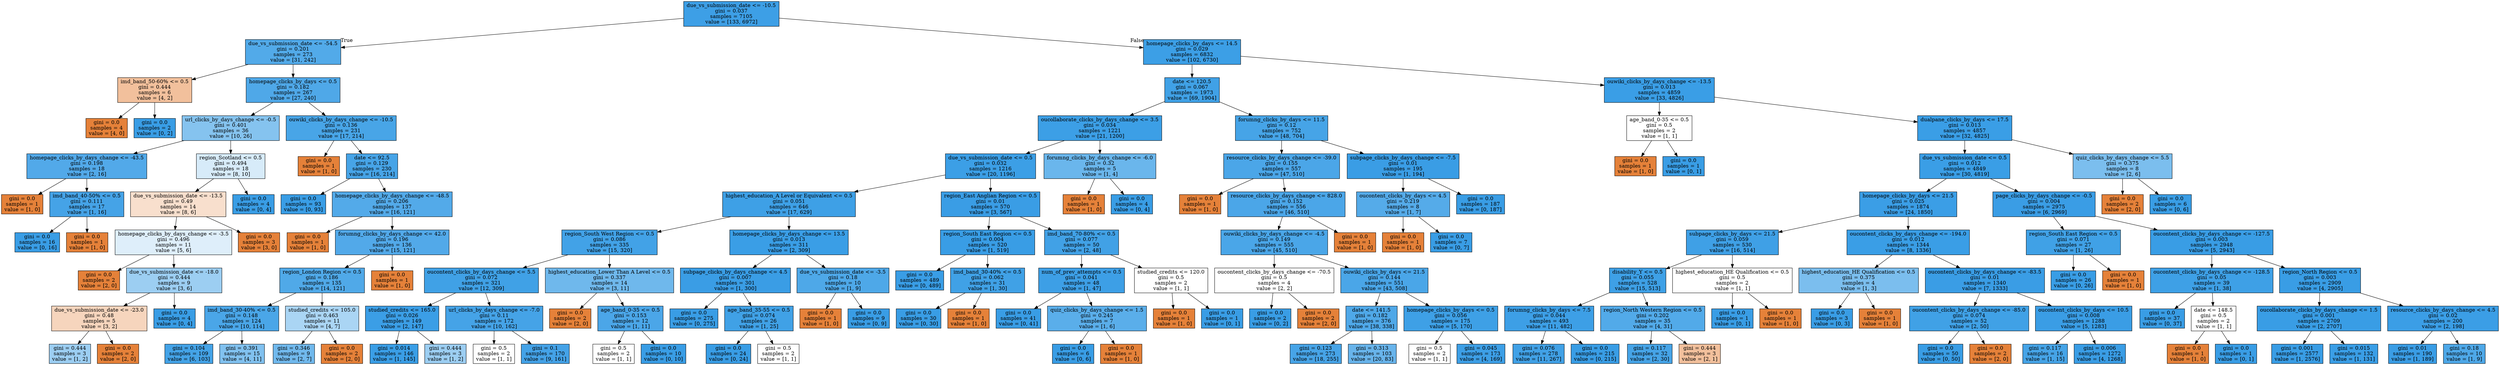 digraph Tree {
node [shape=box, style="filled", color="black"] ;
0 [label="due_vs_submission_date <= -10.5\ngini = 0.037\nsamples = 7105\nvalue = [133, 6972]", fillcolor="#399de5fa"] ;
1 [label="due_vs_submission_date <= -54.5\ngini = 0.201\nsamples = 273\nvalue = [31, 242]", fillcolor="#399de5de"] ;
0 -> 1 [labeldistance=2.5, labelangle=45, headlabel="True"] ;
2 [label="imd_band_50-60% <= 0.5\ngini = 0.444\nsamples = 6\nvalue = [4, 2]", fillcolor="#e581397f"] ;
1 -> 2 ;
3 [label="gini = 0.0\nsamples = 4\nvalue = [4, 0]", fillcolor="#e58139ff"] ;
2 -> 3 ;
4 [label="gini = 0.0\nsamples = 2\nvalue = [0, 2]", fillcolor="#399de5ff"] ;
2 -> 4 ;
5 [label="homepage_clicks_by_days <= 0.5\ngini = 0.182\nsamples = 267\nvalue = [27, 240]", fillcolor="#399de5e2"] ;
1 -> 5 ;
6 [label="url_clicks_by_days_change <= -0.5\ngini = 0.401\nsamples = 36\nvalue = [10, 26]", fillcolor="#399de59d"] ;
5 -> 6 ;
7 [label="homepage_clicks_by_days_change <= -43.5\ngini = 0.198\nsamples = 18\nvalue = [2, 16]", fillcolor="#399de5df"] ;
6 -> 7 ;
8 [label="gini = 0.0\nsamples = 1\nvalue = [1, 0]", fillcolor="#e58139ff"] ;
7 -> 8 ;
9 [label="imd_band_40-50% <= 0.5\ngini = 0.111\nsamples = 17\nvalue = [1, 16]", fillcolor="#399de5ef"] ;
7 -> 9 ;
10 [label="gini = 0.0\nsamples = 16\nvalue = [0, 16]", fillcolor="#399de5ff"] ;
9 -> 10 ;
11 [label="gini = 0.0\nsamples = 1\nvalue = [1, 0]", fillcolor="#e58139ff"] ;
9 -> 11 ;
12 [label="region_Scotland <= 0.5\ngini = 0.494\nsamples = 18\nvalue = [8, 10]", fillcolor="#399de533"] ;
6 -> 12 ;
13 [label="due_vs_submission_date <= -13.5\ngini = 0.49\nsamples = 14\nvalue = [8, 6]", fillcolor="#e5813940"] ;
12 -> 13 ;
14 [label="homepage_clicks_by_days_change <= -3.5\ngini = 0.496\nsamples = 11\nvalue = [5, 6]", fillcolor="#399de52a"] ;
13 -> 14 ;
15 [label="gini = 0.0\nsamples = 2\nvalue = [2, 0]", fillcolor="#e58139ff"] ;
14 -> 15 ;
16 [label="due_vs_submission_date <= -18.0\ngini = 0.444\nsamples = 9\nvalue = [3, 6]", fillcolor="#399de57f"] ;
14 -> 16 ;
17 [label="due_vs_submission_date <= -23.0\ngini = 0.48\nsamples = 5\nvalue = [3, 2]", fillcolor="#e5813955"] ;
16 -> 17 ;
18 [label="gini = 0.444\nsamples = 3\nvalue = [1, 2]", fillcolor="#399de57f"] ;
17 -> 18 ;
19 [label="gini = 0.0\nsamples = 2\nvalue = [2, 0]", fillcolor="#e58139ff"] ;
17 -> 19 ;
20 [label="gini = 0.0\nsamples = 4\nvalue = [0, 4]", fillcolor="#399de5ff"] ;
16 -> 20 ;
21 [label="gini = 0.0\nsamples = 3\nvalue = [3, 0]", fillcolor="#e58139ff"] ;
13 -> 21 ;
22 [label="gini = 0.0\nsamples = 4\nvalue = [0, 4]", fillcolor="#399de5ff"] ;
12 -> 22 ;
23 [label="ouwiki_clicks_by_days_change <= -10.5\ngini = 0.136\nsamples = 231\nvalue = [17, 214]", fillcolor="#399de5eb"] ;
5 -> 23 ;
24 [label="gini = 0.0\nsamples = 1\nvalue = [1, 0]", fillcolor="#e58139ff"] ;
23 -> 24 ;
25 [label="date <= 92.5\ngini = 0.129\nsamples = 230\nvalue = [16, 214]", fillcolor="#399de5ec"] ;
23 -> 25 ;
26 [label="gini = 0.0\nsamples = 93\nvalue = [0, 93]", fillcolor="#399de5ff"] ;
25 -> 26 ;
27 [label="homepage_clicks_by_days_change <= -48.5\ngini = 0.206\nsamples = 137\nvalue = [16, 121]", fillcolor="#399de5dd"] ;
25 -> 27 ;
28 [label="gini = 0.0\nsamples = 1\nvalue = [1, 0]", fillcolor="#e58139ff"] ;
27 -> 28 ;
29 [label="forumng_clicks_by_days_change <= 42.0\ngini = 0.196\nsamples = 136\nvalue = [15, 121]", fillcolor="#399de5df"] ;
27 -> 29 ;
30 [label="region_London Region <= 0.5\ngini = 0.186\nsamples = 135\nvalue = [14, 121]", fillcolor="#399de5e1"] ;
29 -> 30 ;
31 [label="imd_band_30-40% <= 0.5\ngini = 0.148\nsamples = 124\nvalue = [10, 114]", fillcolor="#399de5e9"] ;
30 -> 31 ;
32 [label="gini = 0.104\nsamples = 109\nvalue = [6, 103]", fillcolor="#399de5f0"] ;
31 -> 32 ;
33 [label="gini = 0.391\nsamples = 15\nvalue = [4, 11]", fillcolor="#399de5a2"] ;
31 -> 33 ;
34 [label="studied_credits <= 105.0\ngini = 0.463\nsamples = 11\nvalue = [4, 7]", fillcolor="#399de56d"] ;
30 -> 34 ;
35 [label="gini = 0.346\nsamples = 9\nvalue = [2, 7]", fillcolor="#399de5b6"] ;
34 -> 35 ;
36 [label="gini = 0.0\nsamples = 2\nvalue = [2, 0]", fillcolor="#e58139ff"] ;
34 -> 36 ;
37 [label="gini = 0.0\nsamples = 1\nvalue = [1, 0]", fillcolor="#e58139ff"] ;
29 -> 37 ;
38 [label="homepage_clicks_by_days <= 14.5\ngini = 0.029\nsamples = 6832\nvalue = [102, 6730]", fillcolor="#399de5fb"] ;
0 -> 38 [labeldistance=2.5, labelangle=-45, headlabel="False"] ;
39 [label="date <= 120.5\ngini = 0.067\nsamples = 1973\nvalue = [69, 1904]", fillcolor="#399de5f6"] ;
38 -> 39 ;
40 [label="oucollaborate_clicks_by_days_change <= 3.5\ngini = 0.034\nsamples = 1221\nvalue = [21, 1200]", fillcolor="#399de5fb"] ;
39 -> 40 ;
41 [label="due_vs_submission_date <= 0.5\ngini = 0.032\nsamples = 1216\nvalue = [20, 1196]", fillcolor="#399de5fb"] ;
40 -> 41 ;
42 [label="highest_education_A Level or Equivalent <= 0.5\ngini = 0.051\nsamples = 646\nvalue = [17, 629]", fillcolor="#399de5f8"] ;
41 -> 42 ;
43 [label="region_South West Region <= 0.5\ngini = 0.086\nsamples = 335\nvalue = [15, 320]", fillcolor="#399de5f3"] ;
42 -> 43 ;
44 [label="oucontent_clicks_by_days_change <= 5.5\ngini = 0.072\nsamples = 321\nvalue = [12, 309]", fillcolor="#399de5f5"] ;
43 -> 44 ;
45 [label="studied_credits <= 165.0\ngini = 0.026\nsamples = 149\nvalue = [2, 147]", fillcolor="#399de5fc"] ;
44 -> 45 ;
46 [label="gini = 0.014\nsamples = 146\nvalue = [1, 145]", fillcolor="#399de5fd"] ;
45 -> 46 ;
47 [label="gini = 0.444\nsamples = 3\nvalue = [1, 2]", fillcolor="#399de57f"] ;
45 -> 47 ;
48 [label="url_clicks_by_days_change <= -7.0\ngini = 0.11\nsamples = 172\nvalue = [10, 162]", fillcolor="#399de5ef"] ;
44 -> 48 ;
49 [label="gini = 0.5\nsamples = 2\nvalue = [1, 1]", fillcolor="#e5813900"] ;
48 -> 49 ;
50 [label="gini = 0.1\nsamples = 170\nvalue = [9, 161]", fillcolor="#399de5f1"] ;
48 -> 50 ;
51 [label="highest_education_Lower Than A Level <= 0.5\ngini = 0.337\nsamples = 14\nvalue = [3, 11]", fillcolor="#399de5b9"] ;
43 -> 51 ;
52 [label="gini = 0.0\nsamples = 2\nvalue = [2, 0]", fillcolor="#e58139ff"] ;
51 -> 52 ;
53 [label="age_band_0-35 <= 0.5\ngini = 0.153\nsamples = 12\nvalue = [1, 11]", fillcolor="#399de5e8"] ;
51 -> 53 ;
54 [label="gini = 0.5\nsamples = 2\nvalue = [1, 1]", fillcolor="#e5813900"] ;
53 -> 54 ;
55 [label="gini = 0.0\nsamples = 10\nvalue = [0, 10]", fillcolor="#399de5ff"] ;
53 -> 55 ;
56 [label="homepage_clicks_by_days_change <= 13.5\ngini = 0.013\nsamples = 311\nvalue = [2, 309]", fillcolor="#399de5fd"] ;
42 -> 56 ;
57 [label="subpage_clicks_by_days_change <= 4.5\ngini = 0.007\nsamples = 301\nvalue = [1, 300]", fillcolor="#399de5fe"] ;
56 -> 57 ;
58 [label="gini = 0.0\nsamples = 275\nvalue = [0, 275]", fillcolor="#399de5ff"] ;
57 -> 58 ;
59 [label="age_band_35-55 <= 0.5\ngini = 0.074\nsamples = 26\nvalue = [1, 25]", fillcolor="#399de5f5"] ;
57 -> 59 ;
60 [label="gini = 0.0\nsamples = 24\nvalue = [0, 24]", fillcolor="#399de5ff"] ;
59 -> 60 ;
61 [label="gini = 0.5\nsamples = 2\nvalue = [1, 1]", fillcolor="#e5813900"] ;
59 -> 61 ;
62 [label="due_vs_submission_date <= -3.5\ngini = 0.18\nsamples = 10\nvalue = [1, 9]", fillcolor="#399de5e3"] ;
56 -> 62 ;
63 [label="gini = 0.0\nsamples = 1\nvalue = [1, 0]", fillcolor="#e58139ff"] ;
62 -> 63 ;
64 [label="gini = 0.0\nsamples = 9\nvalue = [0, 9]", fillcolor="#399de5ff"] ;
62 -> 64 ;
65 [label="region_East Anglian Region <= 0.5\ngini = 0.01\nsamples = 570\nvalue = [3, 567]", fillcolor="#399de5fe"] ;
41 -> 65 ;
66 [label="region_South East Region <= 0.5\ngini = 0.004\nsamples = 520\nvalue = [1, 519]", fillcolor="#399de5ff"] ;
65 -> 66 ;
67 [label="gini = 0.0\nsamples = 489\nvalue = [0, 489]", fillcolor="#399de5ff"] ;
66 -> 67 ;
68 [label="imd_band_30-40% <= 0.5\ngini = 0.062\nsamples = 31\nvalue = [1, 30]", fillcolor="#399de5f6"] ;
66 -> 68 ;
69 [label="gini = 0.0\nsamples = 30\nvalue = [0, 30]", fillcolor="#399de5ff"] ;
68 -> 69 ;
70 [label="gini = 0.0\nsamples = 1\nvalue = [1, 0]", fillcolor="#e58139ff"] ;
68 -> 70 ;
71 [label="imd_band_70-80% <= 0.5\ngini = 0.077\nsamples = 50\nvalue = [2, 48]", fillcolor="#399de5f4"] ;
65 -> 71 ;
72 [label="num_of_prev_attempts <= 0.5\ngini = 0.041\nsamples = 48\nvalue = [1, 47]", fillcolor="#399de5fa"] ;
71 -> 72 ;
73 [label="gini = 0.0\nsamples = 41\nvalue = [0, 41]", fillcolor="#399de5ff"] ;
72 -> 73 ;
74 [label="quiz_clicks_by_days_change <= 1.5\ngini = 0.245\nsamples = 7\nvalue = [1, 6]", fillcolor="#399de5d4"] ;
72 -> 74 ;
75 [label="gini = 0.0\nsamples = 6\nvalue = [0, 6]", fillcolor="#399de5ff"] ;
74 -> 75 ;
76 [label="gini = 0.0\nsamples = 1\nvalue = [1, 0]", fillcolor="#e58139ff"] ;
74 -> 76 ;
77 [label="studied_credits <= 120.0\ngini = 0.5\nsamples = 2\nvalue = [1, 1]", fillcolor="#e5813900"] ;
71 -> 77 ;
78 [label="gini = 0.0\nsamples = 1\nvalue = [1, 0]", fillcolor="#e58139ff"] ;
77 -> 78 ;
79 [label="gini = 0.0\nsamples = 1\nvalue = [0, 1]", fillcolor="#399de5ff"] ;
77 -> 79 ;
80 [label="forumng_clicks_by_days_change <= -6.0\ngini = 0.32\nsamples = 5\nvalue = [1, 4]", fillcolor="#399de5bf"] ;
40 -> 80 ;
81 [label="gini = 0.0\nsamples = 1\nvalue = [1, 0]", fillcolor="#e58139ff"] ;
80 -> 81 ;
82 [label="gini = 0.0\nsamples = 4\nvalue = [0, 4]", fillcolor="#399de5ff"] ;
80 -> 82 ;
83 [label="forumng_clicks_by_days <= 11.5\ngini = 0.12\nsamples = 752\nvalue = [48, 704]", fillcolor="#399de5ee"] ;
39 -> 83 ;
84 [label="resource_clicks_by_days_change <= -39.0\ngini = 0.155\nsamples = 557\nvalue = [47, 510]", fillcolor="#399de5e7"] ;
83 -> 84 ;
85 [label="gini = 0.0\nsamples = 1\nvalue = [1, 0]", fillcolor="#e58139ff"] ;
84 -> 85 ;
86 [label="resource_clicks_by_days_change <= 828.0\ngini = 0.152\nsamples = 556\nvalue = [46, 510]", fillcolor="#399de5e8"] ;
84 -> 86 ;
87 [label="ouwiki_clicks_by_days_change <= -4.5\ngini = 0.149\nsamples = 555\nvalue = [45, 510]", fillcolor="#399de5e9"] ;
86 -> 87 ;
88 [label="oucontent_clicks_by_days_change <= -70.5\ngini = 0.5\nsamples = 4\nvalue = [2, 2]", fillcolor="#e5813900"] ;
87 -> 88 ;
89 [label="gini = 0.0\nsamples = 2\nvalue = [0, 2]", fillcolor="#399de5ff"] ;
88 -> 89 ;
90 [label="gini = 0.0\nsamples = 2\nvalue = [2, 0]", fillcolor="#e58139ff"] ;
88 -> 90 ;
91 [label="ouwiki_clicks_by_days <= 21.5\ngini = 0.144\nsamples = 551\nvalue = [43, 508]", fillcolor="#399de5e9"] ;
87 -> 91 ;
92 [label="date <= 141.5\ngini = 0.182\nsamples = 376\nvalue = [38, 338]", fillcolor="#399de5e2"] ;
91 -> 92 ;
93 [label="gini = 0.123\nsamples = 273\nvalue = [18, 255]", fillcolor="#399de5ed"] ;
92 -> 93 ;
94 [label="gini = 0.313\nsamples = 103\nvalue = [20, 83]", fillcolor="#399de5c2"] ;
92 -> 94 ;
95 [label="homepage_clicks_by_days <= 0.5\ngini = 0.056\nsamples = 175\nvalue = [5, 170]", fillcolor="#399de5f8"] ;
91 -> 95 ;
96 [label="gini = 0.5\nsamples = 2\nvalue = [1, 1]", fillcolor="#e5813900"] ;
95 -> 96 ;
97 [label="gini = 0.045\nsamples = 173\nvalue = [4, 169]", fillcolor="#399de5f9"] ;
95 -> 97 ;
98 [label="gini = 0.0\nsamples = 1\nvalue = [1, 0]", fillcolor="#e58139ff"] ;
86 -> 98 ;
99 [label="subpage_clicks_by_days_change <= -7.5\ngini = 0.01\nsamples = 195\nvalue = [1, 194]", fillcolor="#399de5fe"] ;
83 -> 99 ;
100 [label="oucontent_clicks_by_days <= 4.5\ngini = 0.219\nsamples = 8\nvalue = [1, 7]", fillcolor="#399de5db"] ;
99 -> 100 ;
101 [label="gini = 0.0\nsamples = 1\nvalue = [1, 0]", fillcolor="#e58139ff"] ;
100 -> 101 ;
102 [label="gini = 0.0\nsamples = 7\nvalue = [0, 7]", fillcolor="#399de5ff"] ;
100 -> 102 ;
103 [label="gini = 0.0\nsamples = 187\nvalue = [0, 187]", fillcolor="#399de5ff"] ;
99 -> 103 ;
104 [label="ouwiki_clicks_by_days_change <= -13.5\ngini = 0.013\nsamples = 4859\nvalue = [33, 4826]", fillcolor="#399de5fd"] ;
38 -> 104 ;
105 [label="age_band_0-35 <= 0.5\ngini = 0.5\nsamples = 2\nvalue = [1, 1]", fillcolor="#e5813900"] ;
104 -> 105 ;
106 [label="gini = 0.0\nsamples = 1\nvalue = [1, 0]", fillcolor="#e58139ff"] ;
105 -> 106 ;
107 [label="gini = 0.0\nsamples = 1\nvalue = [0, 1]", fillcolor="#399de5ff"] ;
105 -> 107 ;
108 [label="dualpane_clicks_by_days <= 17.5\ngini = 0.013\nsamples = 4857\nvalue = [32, 4825]", fillcolor="#399de5fd"] ;
104 -> 108 ;
109 [label="due_vs_submission_date <= 0.5\ngini = 0.012\nsamples = 4849\nvalue = [30, 4819]", fillcolor="#399de5fd"] ;
108 -> 109 ;
110 [label="homepage_clicks_by_days <= 21.5\ngini = 0.025\nsamples = 1874\nvalue = [24, 1850]", fillcolor="#399de5fc"] ;
109 -> 110 ;
111 [label="subpage_clicks_by_days <= 21.5\ngini = 0.059\nsamples = 530\nvalue = [16, 514]", fillcolor="#399de5f7"] ;
110 -> 111 ;
112 [label="disability_Y <= 0.5\ngini = 0.055\nsamples = 528\nvalue = [15, 513]", fillcolor="#399de5f8"] ;
111 -> 112 ;
113 [label="forumng_clicks_by_days <= 7.5\ngini = 0.044\nsamples = 493\nvalue = [11, 482]", fillcolor="#399de5f9"] ;
112 -> 113 ;
114 [label="gini = 0.076\nsamples = 278\nvalue = [11, 267]", fillcolor="#399de5f4"] ;
113 -> 114 ;
115 [label="gini = 0.0\nsamples = 215\nvalue = [0, 215]", fillcolor="#399de5ff"] ;
113 -> 115 ;
116 [label="region_North Western Region <= 0.5\ngini = 0.202\nsamples = 35\nvalue = [4, 31]", fillcolor="#399de5de"] ;
112 -> 116 ;
117 [label="gini = 0.117\nsamples = 32\nvalue = [2, 30]", fillcolor="#399de5ee"] ;
116 -> 117 ;
118 [label="gini = 0.444\nsamples = 3\nvalue = [2, 1]", fillcolor="#e581397f"] ;
116 -> 118 ;
119 [label="highest_education_HE Qualification <= 0.5\ngini = 0.5\nsamples = 2\nvalue = [1, 1]", fillcolor="#e5813900"] ;
111 -> 119 ;
120 [label="gini = 0.0\nsamples = 1\nvalue = [0, 1]", fillcolor="#399de5ff"] ;
119 -> 120 ;
121 [label="gini = 0.0\nsamples = 1\nvalue = [1, 0]", fillcolor="#e58139ff"] ;
119 -> 121 ;
122 [label="oucontent_clicks_by_days_change <= -194.0\ngini = 0.012\nsamples = 1344\nvalue = [8, 1336]", fillcolor="#399de5fd"] ;
110 -> 122 ;
123 [label="highest_education_HE Qualification <= 0.5\ngini = 0.375\nsamples = 4\nvalue = [1, 3]", fillcolor="#399de5aa"] ;
122 -> 123 ;
124 [label="gini = 0.0\nsamples = 3\nvalue = [0, 3]", fillcolor="#399de5ff"] ;
123 -> 124 ;
125 [label="gini = 0.0\nsamples = 1\nvalue = [1, 0]", fillcolor="#e58139ff"] ;
123 -> 125 ;
126 [label="oucontent_clicks_by_days_change <= -83.5\ngini = 0.01\nsamples = 1340\nvalue = [7, 1333]", fillcolor="#399de5fe"] ;
122 -> 126 ;
127 [label="oucontent_clicks_by_days_change <= -85.0\ngini = 0.074\nsamples = 52\nvalue = [2, 50]", fillcolor="#399de5f5"] ;
126 -> 127 ;
128 [label="gini = 0.0\nsamples = 50\nvalue = [0, 50]", fillcolor="#399de5ff"] ;
127 -> 128 ;
129 [label="gini = 0.0\nsamples = 2\nvalue = [2, 0]", fillcolor="#e58139ff"] ;
127 -> 129 ;
130 [label="oucontent_clicks_by_days <= 10.5\ngini = 0.008\nsamples = 1288\nvalue = [5, 1283]", fillcolor="#399de5fe"] ;
126 -> 130 ;
131 [label="gini = 0.117\nsamples = 16\nvalue = [1, 15]", fillcolor="#399de5ee"] ;
130 -> 131 ;
132 [label="gini = 0.006\nsamples = 1272\nvalue = [4, 1268]", fillcolor="#399de5fe"] ;
130 -> 132 ;
133 [label="page_clicks_by_days_change <= -0.5\ngini = 0.004\nsamples = 2975\nvalue = [6, 2969]", fillcolor="#399de5fe"] ;
109 -> 133 ;
134 [label="region_South East Region <= 0.5\ngini = 0.071\nsamples = 27\nvalue = [1, 26]", fillcolor="#399de5f5"] ;
133 -> 134 ;
135 [label="gini = 0.0\nsamples = 26\nvalue = [0, 26]", fillcolor="#399de5ff"] ;
134 -> 135 ;
136 [label="gini = 0.0\nsamples = 1\nvalue = [1, 0]", fillcolor="#e58139ff"] ;
134 -> 136 ;
137 [label="oucontent_clicks_by_days_change <= -127.5\ngini = 0.003\nsamples = 2948\nvalue = [5, 2943]", fillcolor="#399de5ff"] ;
133 -> 137 ;
138 [label="oucontent_clicks_by_days_change <= -128.5\ngini = 0.05\nsamples = 39\nvalue = [1, 38]", fillcolor="#399de5f8"] ;
137 -> 138 ;
139 [label="gini = 0.0\nsamples = 37\nvalue = [0, 37]", fillcolor="#399de5ff"] ;
138 -> 139 ;
140 [label="date <= 148.5\ngini = 0.5\nsamples = 2\nvalue = [1, 1]", fillcolor="#e5813900"] ;
138 -> 140 ;
141 [label="gini = 0.0\nsamples = 1\nvalue = [1, 0]", fillcolor="#e58139ff"] ;
140 -> 141 ;
142 [label="gini = 0.0\nsamples = 1\nvalue = [0, 1]", fillcolor="#399de5ff"] ;
140 -> 142 ;
143 [label="region_North Region <= 0.5\ngini = 0.003\nsamples = 2909\nvalue = [4, 2905]", fillcolor="#399de5ff"] ;
137 -> 143 ;
144 [label="oucollaborate_clicks_by_days_change <= 1.5\ngini = 0.001\nsamples = 2709\nvalue = [2, 2707]", fillcolor="#399de5ff"] ;
143 -> 144 ;
145 [label="gini = 0.001\nsamples = 2577\nvalue = [1, 2576]", fillcolor="#399de5ff"] ;
144 -> 145 ;
146 [label="gini = 0.015\nsamples = 132\nvalue = [1, 131]", fillcolor="#399de5fd"] ;
144 -> 146 ;
147 [label="resource_clicks_by_days_change <= 4.5\ngini = 0.02\nsamples = 200\nvalue = [2, 198]", fillcolor="#399de5fc"] ;
143 -> 147 ;
148 [label="gini = 0.01\nsamples = 190\nvalue = [1, 189]", fillcolor="#399de5fe"] ;
147 -> 148 ;
149 [label="gini = 0.18\nsamples = 10\nvalue = [1, 9]", fillcolor="#399de5e3"] ;
147 -> 149 ;
150 [label="quiz_clicks_by_days_change <= 5.5\ngini = 0.375\nsamples = 8\nvalue = [2, 6]", fillcolor="#399de5aa"] ;
108 -> 150 ;
151 [label="gini = 0.0\nsamples = 2\nvalue = [2, 0]", fillcolor="#e58139ff"] ;
150 -> 151 ;
152 [label="gini = 0.0\nsamples = 6\nvalue = [0, 6]", fillcolor="#399de5ff"] ;
150 -> 152 ;
}